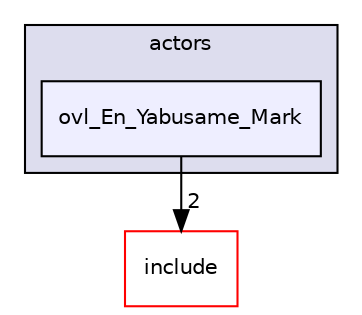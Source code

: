 digraph "src/overlays/actors/ovl_En_Yabusame_Mark" {
  compound=true
  node [ fontsize="10", fontname="Helvetica"];
  edge [ labelfontsize="10", labelfontname="Helvetica"];
  subgraph clusterdir_e93473484be31ce7bcb356bd643a22f8 {
    graph [ bgcolor="#ddddee", pencolor="black", label="actors" fontname="Helvetica", fontsize="10", URL="dir_e93473484be31ce7bcb356bd643a22f8.html"]
  dir_e4c570674f879ff11bf755e8b2f4e0bb [shape=box, label="ovl_En_Yabusame_Mark", style="filled", fillcolor="#eeeeff", pencolor="black", URL="dir_e4c570674f879ff11bf755e8b2f4e0bb.html"];
  }
  dir_d44c64559bbebec7f509842c48db8b23 [shape=box label="include" fillcolor="white" style="filled" color="red" URL="dir_d44c64559bbebec7f509842c48db8b23.html"];
  dir_e4c570674f879ff11bf755e8b2f4e0bb->dir_d44c64559bbebec7f509842c48db8b23 [headlabel="2", labeldistance=1.5 headhref="dir_000385_000000.html"];
}
